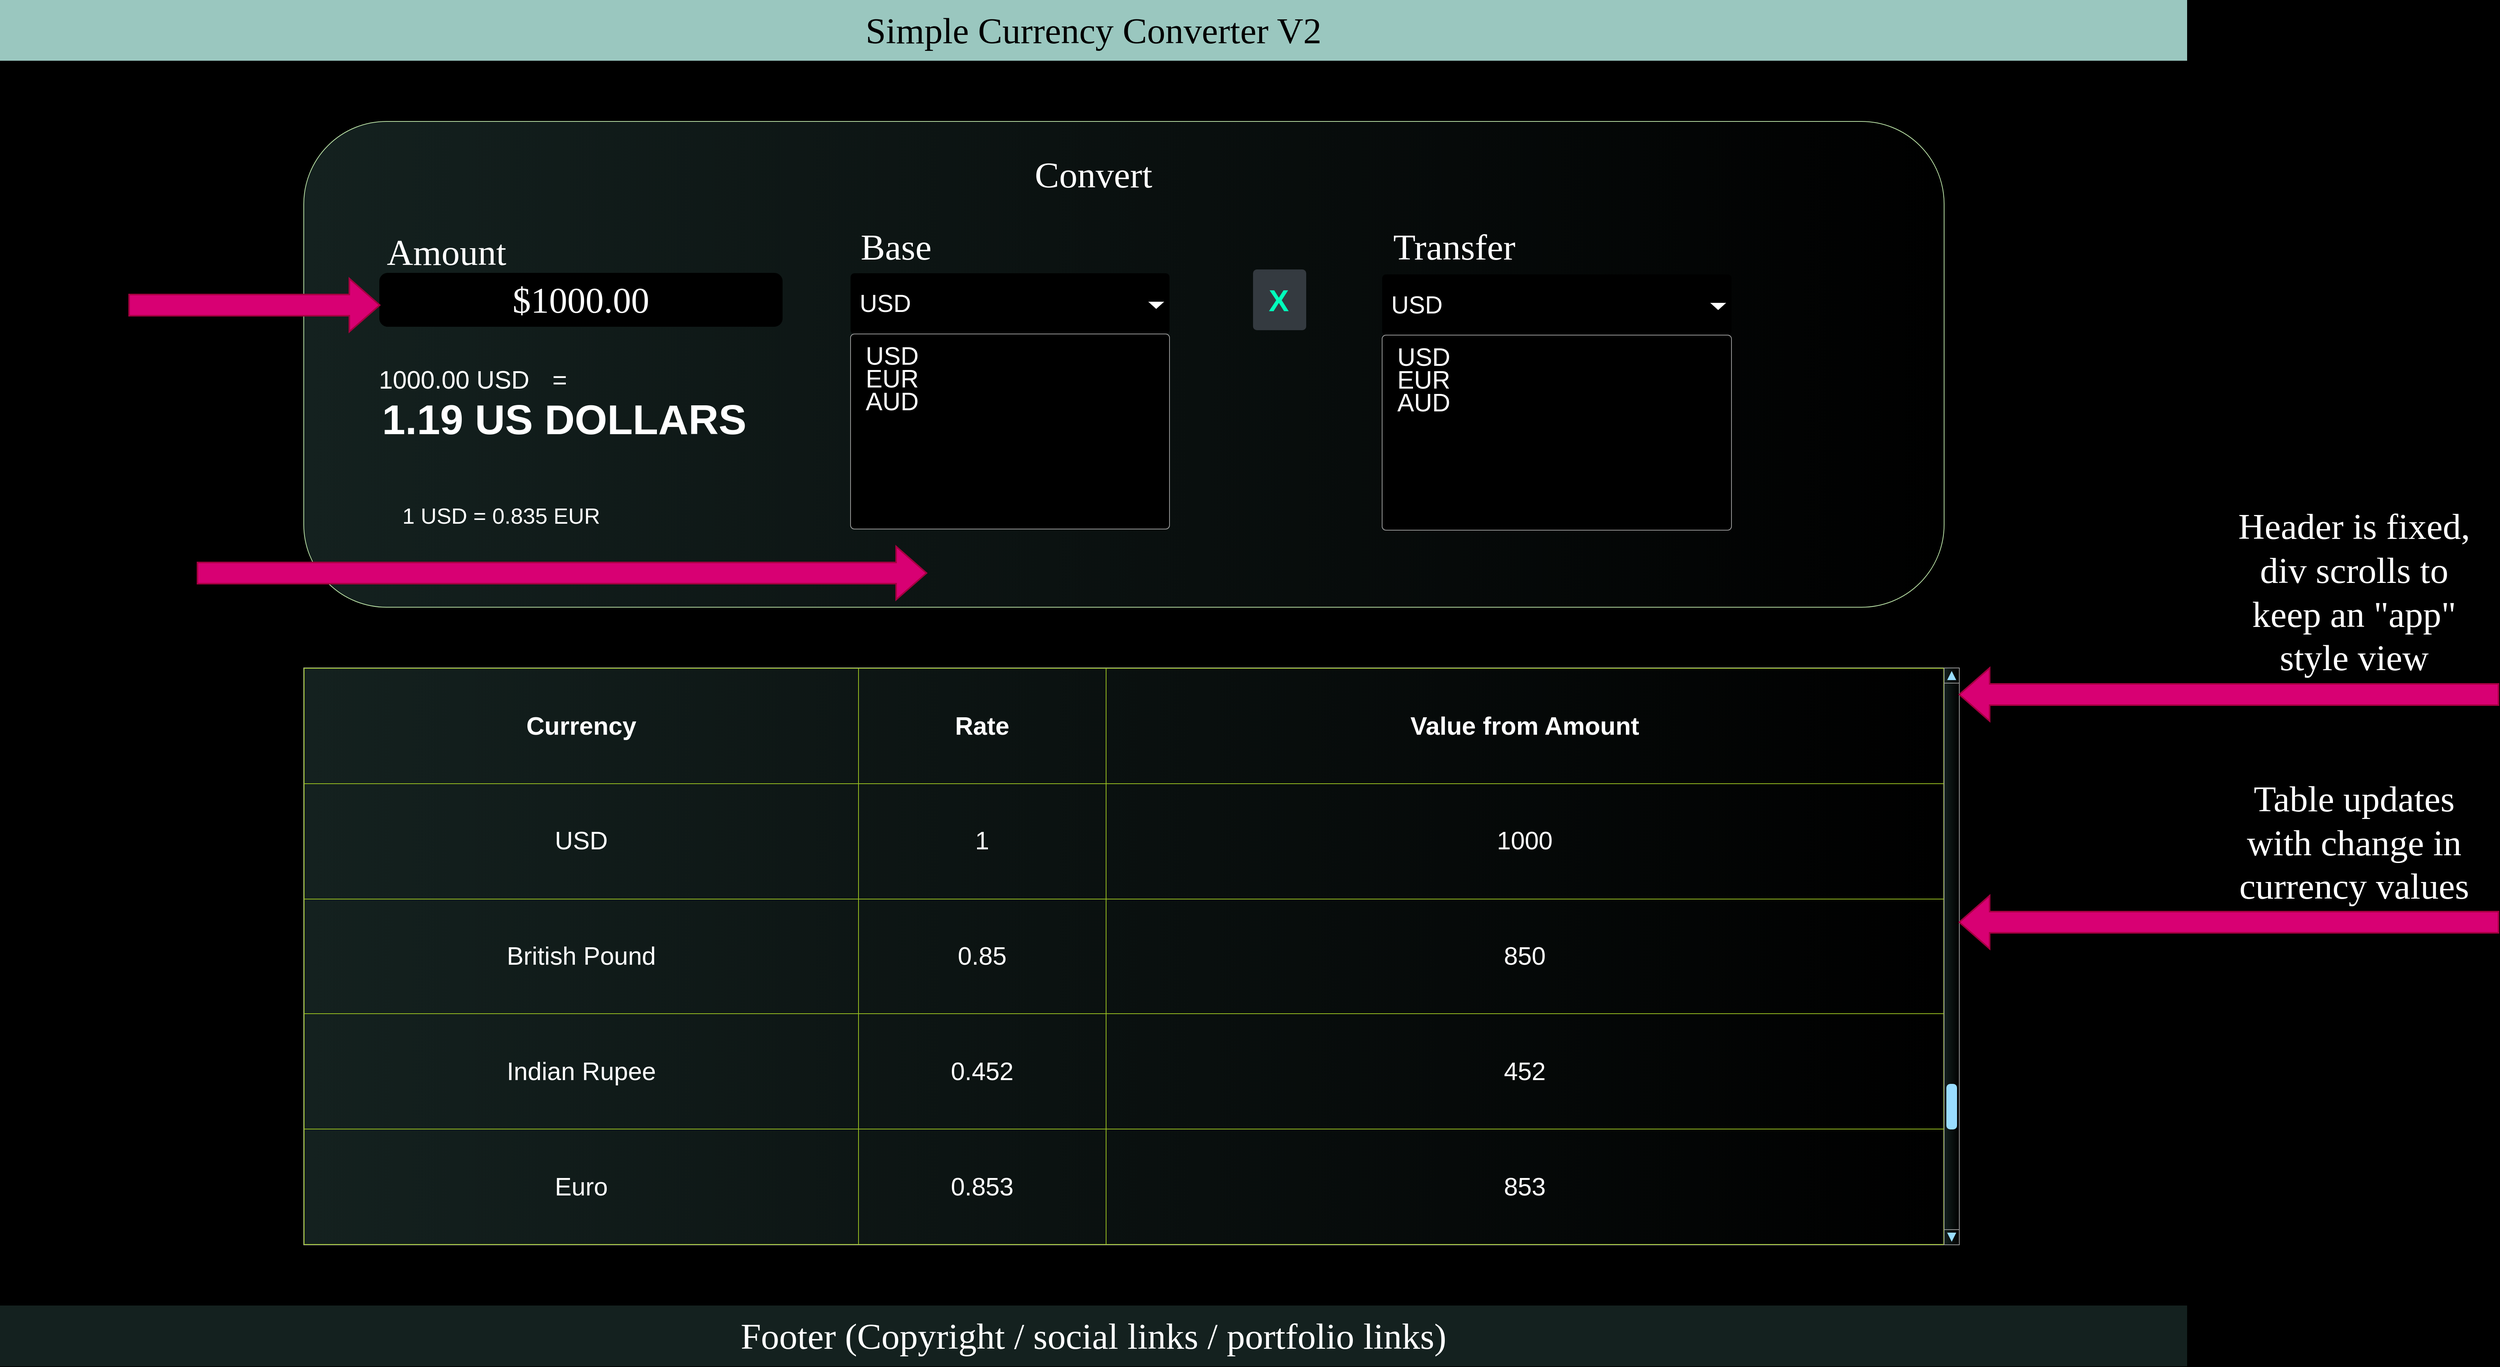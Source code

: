 <mxfile version="14.5.1" type="device" pages="2"><diagram name="High Res Desktop- Dark Theme" id="c9db0220-8083-56f3-ca83-edcdcd058819"><mxGraphModel dx="4063" dy="2483" grid="1" gridSize="10" guides="1" tooltips="1" connect="1" arrows="1" fold="1" page="1" pageScale="1.5" pageWidth="1920" pageHeight="1200" background="#000000" math="0" shadow="0"><root><mxCell id="0" style=";html=1;"/><mxCell id="1" style=";html=1;" parent="0"/><mxCell id="3d76a8aef4d5c911-1" value="" style="html=1;shadow=0;dashed=0;shape=mxgraph.bootstrap.rect;strokeColor=none;whiteSpace=wrap;rounded=0;fontSize=12;align=center;fontColor=#000000;fillColor=#9AC7BF;" parent="1" vertex="1"><mxGeometry width="2880" height="80" as="geometry"/></mxCell><mxCell id="3d76a8aef4d5c911-2" value="Simple Currency Converter V2" style="html=1;shadow=0;dashed=0;fillColor=none;strokeColor=none;shape=mxgraph.bootstrap.rect;fontSize=48;whiteSpace=wrap;fontFamily=Verdana;fontColor=#000000;" parent="3d76a8aef4d5c911-1" vertex="1"><mxGeometry width="2880" height="80" as="geometry"/></mxCell><mxCell id="T5uxMtvGz3nLlUjjrBec-2" value="" style="rounded=1;whiteSpace=wrap;html=1;fontFamily=Verdana;fontSize=48;fontColor=#000000;gradientColor=#000000;fillColor=#14211F;gradientDirection=east;strokeColor=#B9E0A5;arcSize=17;" parent="1" vertex="1"><mxGeometry x="400" y="160" width="2160" height="640" as="geometry"/></mxCell><mxCell id="T5uxMtvGz3nLlUjjrBec-3" value="Convert" style="text;html=1;strokeColor=none;fillColor=none;align=center;verticalAlign=middle;whiteSpace=wrap;rounded=0;fontFamily=Verdana;fontSize=48;fontColor=#FFFFFF;" parent="1" vertex="1"><mxGeometry x="1330" y="200" width="220" height="60" as="geometry"/></mxCell><mxCell id="T5uxMtvGz3nLlUjjrBec-4" value="$1000.00" style="rounded=1;whiteSpace=wrap;html=1;fontFamily=Verdana;fontSize=48;fillColor=#000000;fontColor=#FFFFFF;" parent="1" vertex="1"><mxGeometry x="500" y="360" width="530" height="70" as="geometry"/></mxCell><mxCell id="T5uxMtvGz3nLlUjjrBec-5" value="Amount" style="text;html=1;strokeColor=none;fillColor=none;align=center;verticalAlign=middle;whiteSpace=wrap;rounded=0;fontFamily=Verdana;fontSize=48;fontColor=#FFFFFF;" parent="1" vertex="1"><mxGeometry x="493" y="301.5" width="190" height="60" as="geometry"/></mxCell><mxCell id="v4L4IDuGfsxU-OPa2_Ra-1" value="&lt;font style=&quot;font-size: 32px&quot;&gt;USD&lt;/font&gt;" style="html=1;shadow=0;dashed=0;shape=mxgraph.bootstrap.rrect;rSize=5;strokeColor=none;strokeWidth=1;fontColor=#ffffff;whiteSpace=wrap;align=left;verticalAlign=middle;fontStyle=0;fontSize=14;spacingLeft=10;fillColor=#000000;" parent="1" vertex="1"><mxGeometry x="1120" y="360" width="420" height="80" as="geometry"/></mxCell><mxCell id="v4L4IDuGfsxU-OPa2_Ra-2" value="" style="shape=triangle;direction=south;fillColor=#ffffff;strokeColor=none;perimeter=none;" parent="v4L4IDuGfsxU-OPa2_Ra-1" vertex="1"><mxGeometry x="1" y="0.5" width="21" height="9.5" relative="1" as="geometry"><mxPoint x="-28" y="-2.5" as="offset"/></mxGeometry></mxCell><mxCell id="v4L4IDuGfsxU-OPa2_Ra-3" value="" style="html=1;shadow=0;dashed=0;shape=mxgraph.bootstrap.rrect;rSize=5;strokeColor=#999999;fillColor=#000000;" parent="1" vertex="1"><mxGeometry x="1120" y="440" width="420" height="257" as="geometry"/></mxCell><mxCell id="v4L4IDuGfsxU-OPa2_Ra-4" value="USD" style="fillColor=none;strokeColor=none;align=left;spacing=20;fontSize=33;fontColor=#FFFFFF;" parent="v4L4IDuGfsxU-OPa2_Ra-3" vertex="1"><mxGeometry width="170" height="30" relative="1" as="geometry"><mxPoint y="10" as="offset"/></mxGeometry></mxCell><mxCell id="v4L4IDuGfsxU-OPa2_Ra-5" value="EUR" style="fillColor=none;strokeColor=none;align=left;spacing=20;fontSize=33;fontColor=#FFFFFF;" parent="v4L4IDuGfsxU-OPa2_Ra-3" vertex="1"><mxGeometry width="170" height="30" relative="1" as="geometry"><mxPoint y="40" as="offset"/></mxGeometry></mxCell><mxCell id="v4L4IDuGfsxU-OPa2_Ra-6" value="AUD" style="fillColor=none;strokeColor=none;align=left;spacing=20;fontSize=33;fontColor=#FFFFFF;" parent="v4L4IDuGfsxU-OPa2_Ra-3" vertex="1"><mxGeometry width="170" height="30" relative="1" as="geometry"><mxPoint y="70" as="offset"/></mxGeometry></mxCell><mxCell id="v4L4IDuGfsxU-OPa2_Ra-8" value="&amp;nbsp; &amp;nbsp; &lt;font style=&quot;font-size: 40px&quot;&gt;X&lt;/font&gt;" style="html=1;shadow=0;dashed=0;shape=mxgraph.bootstrap.rrect;rSize=5;strokeColor=none;strokeWidth=1;fillColor=#343A40;whiteSpace=wrap;align=left;verticalAlign=middle;spacingLeft=0;fontStyle=1;fontSize=14;spacing=5;fontColor=#00FFBB;" parent="1" vertex="1"><mxGeometry x="1650" y="355" width="70" height="80" as="geometry"/></mxCell><mxCell id="v4L4IDuGfsxU-OPa2_Ra-9" value="&lt;font style=&quot;font-size: 32px&quot;&gt;USD&lt;/font&gt;" style="html=1;shadow=0;dashed=0;shape=mxgraph.bootstrap.rrect;rSize=5;strokeColor=none;strokeWidth=1;fontColor=#ffffff;whiteSpace=wrap;align=left;verticalAlign=middle;fontStyle=0;fontSize=14;spacingLeft=10;fillColor=#000000;" parent="1" vertex="1"><mxGeometry x="1820" y="361.5" width="460" height="80" as="geometry"/></mxCell><mxCell id="v4L4IDuGfsxU-OPa2_Ra-10" value="" style="shape=triangle;direction=south;fillColor=#ffffff;strokeColor=none;perimeter=none;" parent="v4L4IDuGfsxU-OPa2_Ra-9" vertex="1"><mxGeometry x="1" y="0.5" width="21" height="9.5" relative="1" as="geometry"><mxPoint x="-28" y="-2.5" as="offset"/></mxGeometry></mxCell><mxCell id="v4L4IDuGfsxU-OPa2_Ra-11" value="" style="html=1;shadow=0;dashed=0;shape=mxgraph.bootstrap.rrect;rSize=5;strokeColor=#999999;fillColor=#000000;" parent="1" vertex="1"><mxGeometry x="1820" y="441.5" width="460" height="257" as="geometry"/></mxCell><mxCell id="v4L4IDuGfsxU-OPa2_Ra-12" value="USD" style="fillColor=none;strokeColor=none;align=left;spacing=20;fontSize=33;fontColor=#FFFFFF;" parent="v4L4IDuGfsxU-OPa2_Ra-11" vertex="1"><mxGeometry width="170" height="30" relative="1" as="geometry"><mxPoint y="10" as="offset"/></mxGeometry></mxCell><mxCell id="v4L4IDuGfsxU-OPa2_Ra-13" value="EUR" style="fillColor=none;strokeColor=none;align=left;spacing=20;fontSize=33;fontColor=#FFFFFF;" parent="v4L4IDuGfsxU-OPa2_Ra-11" vertex="1"><mxGeometry width="170" height="30" relative="1" as="geometry"><mxPoint y="40" as="offset"/></mxGeometry></mxCell><mxCell id="v4L4IDuGfsxU-OPa2_Ra-14" value="AUD" style="fillColor=none;strokeColor=none;align=left;spacing=20;fontSize=33;fontColor=#FFFFFF;" parent="v4L4IDuGfsxU-OPa2_Ra-11" vertex="1"><mxGeometry width="170" height="30" relative="1" as="geometry"><mxPoint y="70" as="offset"/></mxGeometry></mxCell><mxCell id="v4L4IDuGfsxU-OPa2_Ra-15" value="&lt;table border=&quot;1&quot; width=&quot;100%&quot; cellpadding=&quot;4&quot; style=&quot;width: 100% ; height: 100% ; border-collapse: collapse&quot;&gt;&lt;tbody&gt;&lt;tr style=&quot;border: 1px solid rgb(152, 191, 33);&quot;&gt;&lt;th&gt;Currency&lt;/th&gt;&lt;th&gt;Rate&lt;/th&gt;&lt;th&gt;Value from Amount&lt;/th&gt;&lt;/tr&gt;&lt;tr style=&quot;border: 1px solid #98bf21&quot;&gt;&lt;td&gt;USD&lt;/td&gt;&lt;td&gt;1&lt;/td&gt;&lt;td&gt;1000&lt;/td&gt;&lt;/tr&gt;&lt;tr style=&quot;border: 1px solid rgb(152, 191, 33);&quot;&gt;&lt;td&gt;British Pound&lt;/td&gt;&lt;td&gt;0.85&lt;/td&gt;&lt;td&gt;850&lt;/td&gt;&lt;/tr&gt;&lt;tr style=&quot;border: 1px solid #98bf21&quot;&gt;&lt;td&gt;Indian Rupee&lt;/td&gt;&lt;td&gt;0.452&lt;/td&gt;&lt;td&gt;452&lt;/td&gt;&lt;/tr&gt;&lt;tr style=&quot;border: 1px solid rgb(152, 191, 33);&quot;&gt;&lt;td&gt;Euro&lt;/td&gt;&lt;td&gt;0.853&lt;/td&gt;&lt;td&gt;853&lt;/td&gt;&lt;/tr&gt;&lt;/tbody&gt;&lt;/table&gt;" style="text;html=1;strokeColor=#c0c0c0;overflow=fill;rounded=0;fontSize=33;glass=0;shadow=1;sketch=0;labelBackgroundColor=none;gradientDirection=east;fillColor=#14211F;gradientColor=#000000;fontColor=#FFFFFF;align=center;" parent="1" vertex="1"><mxGeometry x="400" y="880" width="2160" height="760" as="geometry"/></mxCell><mxCell id="v4L4IDuGfsxU-OPa2_Ra-17" value="Footer (Copyright / social links / portfolio links)" style="html=1;shadow=0;dashed=0;strokeColor=none;shape=mxgraph.bootstrap.rect;fontSize=48;whiteSpace=wrap;fontFamily=Verdana;fillColor=#14211F;fontColor=#FFFFFF;" parent="1" vertex="1"><mxGeometry y="1720" width="2880" height="80" as="geometry"/></mxCell><mxCell id="v4L4IDuGfsxU-OPa2_Ra-18" value="" style="verticalLabelPosition=bottom;shadow=0;dashed=0;align=center;html=1;verticalAlign=top;strokeWidth=1;shape=mxgraph.mockup.navigation.scrollBar;strokeColor=#999999;barPos=20;fillColor2=#99ddff;strokeColor2=none;direction=north;rounded=0;glass=0;labelBackgroundColor=none;sketch=0;fillColor=#14211F;gradientColor=#000000;fontSize=33;fontColor=#FFFFFF;" parent="1" vertex="1"><mxGeometry x="2560" y="880" width="20" height="760" as="geometry"/></mxCell><mxCell id="v4L4IDuGfsxU-OPa2_Ra-19" value="1000.00 USD" style="text;html=1;strokeColor=none;fillColor=none;align=center;verticalAlign=middle;whiteSpace=wrap;rounded=0;shadow=1;glass=0;labelBackgroundColor=none;sketch=0;fontSize=33;fontColor=#FFFFFF;" parent="1" vertex="1"><mxGeometry x="493" y="490" width="210" height="20" as="geometry"/></mxCell><mxCell id="v4L4IDuGfsxU-OPa2_Ra-20" value="=" style="text;html=1;strokeColor=none;fillColor=none;align=center;verticalAlign=middle;whiteSpace=wrap;rounded=0;shadow=1;glass=0;labelBackgroundColor=none;sketch=0;fontSize=33;fontColor=#FFFFFF;" parent="1" vertex="1"><mxGeometry x="717" y="490" width="40" height="20" as="geometry"/></mxCell><mxCell id="v4L4IDuGfsxU-OPa2_Ra-21" value="&lt;font style=&quot;font-size: 55px;&quot;&gt;&lt;b style=&quot;font-size: 55px;&quot;&gt;1.19 US DOLLARS&lt;/b&gt;&lt;/font&gt;" style="text;html=1;strokeColor=none;fillColor=none;align=center;verticalAlign=middle;whiteSpace=wrap;rounded=0;shadow=1;glass=0;labelBackgroundColor=none;sketch=0;fontSize=55;fontColor=#FFFFFF;" parent="1" vertex="1"><mxGeometry x="478" y="502" width="530" height="100" as="geometry"/></mxCell><mxCell id="v4L4IDuGfsxU-OPa2_Ra-22" value="&lt;font style=&quot;font-size: 29px&quot;&gt;1 USD = 0.835 EUR&lt;/font&gt;" style="text;html=1;strokeColor=none;fillColor=none;align=center;verticalAlign=middle;whiteSpace=wrap;rounded=0;shadow=1;glass=0;labelBackgroundColor=none;sketch=0;fontSize=55;fontColor=#FFFFFF;" parent="1" vertex="1"><mxGeometry x="500" y="650" width="320" height="40" as="geometry"/></mxCell><mxCell id="7ESwubPH4NjXyVW5Gyvt-1" value="" style="verticalLabelPosition=bottom;verticalAlign=top;html=1;strokeWidth=2;shape=mxgraph.arrows2.arrow;dy=0.6;dx=40;notch=0;fillColor=#d80073;strokeColor=#A50040;fontColor=#ffffff;" vertex="1" parent="1"><mxGeometry x="170" y="367" width="330" height="70" as="geometry"/></mxCell><mxCell id="7ESwubPH4NjXyVW5Gyvt-2" value="&lt;font style=&quot;font-size: 48px&quot;&gt;Dropdown&lt;br&gt;search enabled&lt;br&gt;&lt;/font&gt;" style="text;html=1;strokeColor=none;fillColor=none;align=center;verticalAlign=middle;whiteSpace=wrap;rounded=0;" vertex="1" parent="1"><mxGeometry x="10" y="666" width="245" height="180" as="geometry"/></mxCell><mxCell id="7ESwubPH4NjXyVW5Gyvt-3" value="Dynamic updates" style="text;html=1;strokeColor=none;fillColor=none;align=center;verticalAlign=middle;whiteSpace=wrap;rounded=0;fontSize=48;" vertex="1" parent="1"><mxGeometry x="10" y="270" width="310" height="110" as="geometry"/></mxCell><mxCell id="7ESwubPH4NjXyVW5Gyvt-4" value="" style="verticalLabelPosition=bottom;verticalAlign=top;html=1;strokeWidth=2;shape=mxgraph.arrows2.arrow;dy=0.6;dx=40;notch=0;fillColor=#d80073;strokeColor=#A50040;fontColor=#ffffff;" vertex="1" parent="1"><mxGeometry x="260" y="720" width="960" height="70" as="geometry"/></mxCell><mxCell id="7ESwubPH4NjXyVW5Gyvt-8" value="Base" style="text;html=1;strokeColor=none;fillColor=none;align=center;verticalAlign=middle;whiteSpace=wrap;rounded=0;fontFamily=Verdana;fontSize=48;fontColor=#FFFFFF;" vertex="1" parent="1"><mxGeometry x="1120" y="295" width="120" height="60" as="geometry"/></mxCell><mxCell id="7ESwubPH4NjXyVW5Gyvt-9" value="Transfer" style="text;html=1;strokeColor=none;fillColor=none;align=center;verticalAlign=middle;whiteSpace=wrap;rounded=0;fontFamily=Verdana;fontSize=48;fontColor=#FFFFFF;" vertex="1" parent="1"><mxGeometry x="1820" y="295" width="190" height="60" as="geometry"/></mxCell><mxCell id="7ESwubPH4NjXyVW5Gyvt-12" value="" style="verticalLabelPosition=bottom;verticalAlign=top;html=1;strokeWidth=2;shape=mxgraph.arrows2.arrow;dy=0.6;dx=40;notch=0;fillColor=#d80073;strokeColor=#A50040;fontColor=#ffffff;direction=west;" vertex="1" parent="1"><mxGeometry x="2580" y="1180" width="710" height="70" as="geometry"/></mxCell><mxCell id="7ESwubPH4NjXyVW5Gyvt-13" value="Table updates with change in currency values" style="text;html=1;strokeColor=none;fillColor=none;align=center;verticalAlign=middle;whiteSpace=wrap;rounded=0;fontFamily=Verdana;fontSize=48;fontColor=#FFFFFF;" vertex="1" parent="1"><mxGeometry x="2930" y="1020" width="340" height="180" as="geometry"/></mxCell><mxCell id="GSO44OLf7tMESPtLahI2-1" value="" style="verticalLabelPosition=bottom;verticalAlign=top;html=1;strokeWidth=2;shape=mxgraph.arrows2.arrow;dy=0.6;dx=40;notch=0;fillColor=#d80073;strokeColor=#A50040;fontColor=#ffffff;direction=west;" vertex="1" parent="1"><mxGeometry x="2580" y="880" width="710" height="70" as="geometry"/></mxCell><mxCell id="GSO44OLf7tMESPtLahI2-2" value="Header is fixed, div scrolls to keep an &quot;app&quot; style view" style="text;html=1;strokeColor=none;fillColor=none;align=center;verticalAlign=middle;whiteSpace=wrap;rounded=0;fontFamily=Verdana;fontSize=48;fontColor=#FFFFFF;" vertex="1" parent="1"><mxGeometry x="2930" y="660" width="340" height="240" as="geometry"/></mxCell></root></mxGraphModel></diagram><diagram id="MQgViBeWBp0QXXNIw9-8" name="Mobile"><mxGraphModel dx="1422" dy="2469" grid="1" gridSize="10" guides="1" tooltips="1" connect="1" arrows="1" fold="1" page="1" pageScale="1" pageWidth="900" pageHeight="1600" math="0" shadow="0"><root><mxCell id="6bhkzdZecgzdLZQ1P9Hh-0"/><mxCell id="6bhkzdZecgzdLZQ1P9Hh-1" parent="6bhkzdZecgzdLZQ1P9Hh-0"/><mxCell id="V8axOAWD4lM9mhZxHADr-0" value="" style="rounded=0;whiteSpace=wrap;html=1;shadow=1;glass=0;labelBackgroundColor=none;sketch=0;strokeColor=#B9E0A5;fontSize=55;fontColor=#FFFFFF;align=center;fillColor=#9AC7BF;" parent="6bhkzdZecgzdLZQ1P9Hh-1" vertex="1"><mxGeometry width="890" height="60" as="geometry"/></mxCell><mxCell id="9l9BjW0ocV0Rt2IYtcS7-0" value="Simple Currency Converter V2" style="html=1;shadow=0;dashed=0;fillColor=none;strokeColor=none;shape=mxgraph.bootstrap.rect;fontSize=48;whiteSpace=wrap;fontFamily=Verdana;fontColor=#000000;" parent="6bhkzdZecgzdLZQ1P9Hh-1" vertex="1"><mxGeometry width="880" height="60" as="geometry"/></mxCell><mxCell id="7d-FpuHseE9iG-YFpYF1-0" value="Footer (Copyright / social links / portfolio links)" style="html=1;shadow=0;dashed=0;strokeColor=none;shape=mxgraph.bootstrap.rect;fontSize=35;whiteSpace=wrap;fontFamily=Verdana;fillColor=#14211F;fontColor=#FFFFFF;" parent="6bhkzdZecgzdLZQ1P9Hh-1" vertex="1"><mxGeometry y="1520" width="900" height="80" as="geometry"/></mxCell><mxCell id="n00AFG77NUZbtoRCofze-0" value="" style="rounded=1;whiteSpace=wrap;html=1;fontFamily=Verdana;fontSize=48;fontColor=#000000;gradientColor=#000000;fillColor=#14211F;gradientDirection=east;strokeColor=#B9E0A5;arcSize=7;" parent="6bhkzdZecgzdLZQ1P9Hh-1" vertex="1"><mxGeometry x="10" y="100" width="870" height="700" as="geometry"/></mxCell><mxCell id="n00AFG77NUZbtoRCofze-1" value="Convert" style="text;html=1;strokeColor=none;fillColor=none;align=center;verticalAlign=middle;whiteSpace=wrap;rounded=0;fontFamily=Verdana;fontSize=28;fontColor=#FFFFFF;" parent="6bhkzdZecgzdLZQ1P9Hh-1" vertex="1"><mxGeometry x="295" y="120" width="220" height="60" as="geometry"/></mxCell><mxCell id="n00AFG77NUZbtoRCofze-2" value="&lt;font style=&quot;font-size: 28px&quot;&gt;$1000.00&lt;/font&gt;" style="rounded=1;whiteSpace=wrap;html=1;fontFamily=Verdana;fontSize=48;fillColor=#000000;fontColor=#FFFFFF;" parent="6bhkzdZecgzdLZQ1P9Hh-1" vertex="1"><mxGeometry x="110" y="220" width="220" height="70" as="geometry"/></mxCell><mxCell id="n00AFG77NUZbtoRCofze-3" value="&lt;font style=&quot;font-size: 28px&quot;&gt;Amount&lt;/font&gt;" style="text;html=1;strokeColor=none;fillColor=none;align=center;verticalAlign=middle;whiteSpace=wrap;rounded=0;fontFamily=Verdana;fontSize=48;fontColor=#FFFFFF;" parent="6bhkzdZecgzdLZQ1P9Hh-1" vertex="1"><mxGeometry x="140" y="190" width="40" height="20" as="geometry"/></mxCell><mxCell id="n00AFG77NUZbtoRCofze-4" value="&lt;font style=&quot;font-size: 18px&quot;&gt;USD&lt;/font&gt;" style="html=1;shadow=0;dashed=0;shape=mxgraph.bootstrap.rrect;rSize=5;strokeColor=none;strokeWidth=1;fontColor=#ffffff;whiteSpace=wrap;align=left;verticalAlign=middle;fontStyle=0;fontSize=14;spacingLeft=10;fillColor=#000000;" parent="6bhkzdZecgzdLZQ1P9Hh-1" vertex="1"><mxGeometry x="200" y="330" width="140" height="80" as="geometry"/></mxCell><mxCell id="n00AFG77NUZbtoRCofze-5" value="" style="shape=triangle;direction=south;fillColor=#ffffff;strokeColor=none;perimeter=none;" parent="n00AFG77NUZbtoRCofze-4" vertex="1"><mxGeometry x="1" y="0.5" width="21" height="9.5" relative="1" as="geometry"><mxPoint x="-28" y="-2.5" as="offset"/></mxGeometry></mxCell><mxCell id="n00AFG77NUZbtoRCofze-6" value="" style="html=1;shadow=0;dashed=0;shape=mxgraph.bootstrap.rrect;rSize=5;strokeColor=#999999;fillColor=#000000;" parent="6bhkzdZecgzdLZQ1P9Hh-1" vertex="1"><mxGeometry x="200" y="410" width="140" height="257" as="geometry"/></mxCell><mxCell id="n00AFG77NUZbtoRCofze-7" value="USD" style="fillColor=none;strokeColor=none;align=left;spacing=20;fontSize=18;fontColor=#FFFFFF;" parent="n00AFG77NUZbtoRCofze-6" vertex="1"><mxGeometry width="170" height="30" relative="1" as="geometry"><mxPoint y="10" as="offset"/></mxGeometry></mxCell><mxCell id="n00AFG77NUZbtoRCofze-8" value="EUR" style="fillColor=none;strokeColor=none;align=left;spacing=20;fontSize=18;fontColor=#FFFFFF;" parent="n00AFG77NUZbtoRCofze-6" vertex="1"><mxGeometry width="170" height="30" relative="1" as="geometry"><mxPoint y="40" as="offset"/></mxGeometry></mxCell><mxCell id="n00AFG77NUZbtoRCofze-9" value="AUD" style="fillColor=none;strokeColor=none;align=left;spacing=20;fontSize=18;fontColor=#FFFFFF;" parent="n00AFG77NUZbtoRCofze-6" vertex="1"><mxGeometry width="170" height="30" relative="1" as="geometry"><mxPoint y="70" as="offset"/></mxGeometry></mxCell><mxCell id="n00AFG77NUZbtoRCofze-10" value="&amp;nbsp; &amp;nbsp; &lt;font style=&quot;font-size: 40px&quot;&gt;X&lt;/font&gt;" style="html=1;shadow=0;dashed=0;shape=mxgraph.bootstrap.rrect;rSize=5;strokeColor=none;strokeWidth=1;fillColor=#343A40;whiteSpace=wrap;align=left;verticalAlign=middle;spacingLeft=0;fontStyle=1;fontSize=14;spacing=5;fontColor=#00FFBB;" parent="6bhkzdZecgzdLZQ1P9Hh-1" vertex="1"><mxGeometry x="370" y="331.5" width="70" height="80" as="geometry"/></mxCell><mxCell id="n00AFG77NUZbtoRCofze-11" value="&lt;font style=&quot;font-size: 18px&quot;&gt;USD&lt;/font&gt;" style="html=1;shadow=0;dashed=0;shape=mxgraph.bootstrap.rrect;rSize=5;strokeColor=none;strokeWidth=1;fontColor=#ffffff;whiteSpace=wrap;align=left;verticalAlign=middle;fontStyle=0;fontSize=14;spacingLeft=10;fillColor=#000000;" parent="6bhkzdZecgzdLZQ1P9Hh-1" vertex="1"><mxGeometry x="470" y="330" width="140" height="80" as="geometry"/></mxCell><mxCell id="n00AFG77NUZbtoRCofze-12" value="" style="shape=triangle;direction=south;fillColor=#ffffff;strokeColor=none;perimeter=none;" parent="n00AFG77NUZbtoRCofze-11" vertex="1"><mxGeometry x="1" y="0.5" width="21" height="9.5" relative="1" as="geometry"><mxPoint x="-28" y="-2.5" as="offset"/></mxGeometry></mxCell><mxCell id="n00AFG77NUZbtoRCofze-13" value="" style="html=1;shadow=0;dashed=0;shape=mxgraph.bootstrap.rrect;rSize=5;strokeColor=#999999;fillColor=#000000;" parent="6bhkzdZecgzdLZQ1P9Hh-1" vertex="1"><mxGeometry x="470" y="411.5" width="140" height="257" as="geometry"/></mxCell><mxCell id="n00AFG77NUZbtoRCofze-14" value="USD" style="fillColor=none;strokeColor=none;align=left;spacing=20;fontSize=18;fontColor=#FFFFFF;" parent="n00AFG77NUZbtoRCofze-13" vertex="1"><mxGeometry width="170" height="30" relative="1" as="geometry"><mxPoint y="10" as="offset"/></mxGeometry></mxCell><mxCell id="n00AFG77NUZbtoRCofze-15" value="EUR" style="fillColor=none;strokeColor=none;align=left;spacing=20;fontSize=18;fontColor=#FFFFFF;" parent="n00AFG77NUZbtoRCofze-13" vertex="1"><mxGeometry width="170" height="30" relative="1" as="geometry"><mxPoint y="40" as="offset"/></mxGeometry></mxCell><mxCell id="n00AFG77NUZbtoRCofze-16" value="AUD" style="fillColor=none;strokeColor=none;align=left;spacing=20;fontSize=18;fontColor=#FFFFFF;" parent="n00AFG77NUZbtoRCofze-13" vertex="1"><mxGeometry width="170" height="30" relative="1" as="geometry"><mxPoint y="70" as="offset"/></mxGeometry></mxCell><mxCell id="n00AFG77NUZbtoRCofze-17" value="&lt;table border=&quot;1&quot; width=&quot;100%&quot; cellpadding=&quot;4&quot; style=&quot;width: 100% ; height: 100% ; border-collapse: collapse&quot;&gt;&lt;tbody&gt;&lt;tr style=&quot;border: 1px solid rgb(152 , 191 , 33)&quot;&gt;&lt;th&gt;C&lt;/th&gt;&lt;th&gt;R&lt;/th&gt;&lt;th&gt;V&lt;/th&gt;&lt;/tr&gt;&lt;tr style=&quot;border: 1px solid #98bf21&quot;&gt;&lt;td&gt;USD&lt;/td&gt;&lt;td&gt;1&lt;/td&gt;&lt;td&gt;1000&lt;/td&gt;&lt;/tr&gt;&lt;tr style=&quot;border: 1px solid rgb(152 , 191 , 33)&quot;&gt;&lt;td&gt;BP&lt;/td&gt;&lt;td&gt;0.85&lt;/td&gt;&lt;td&gt;850&lt;/td&gt;&lt;/tr&gt;&lt;tr style=&quot;border: 1px solid #98bf21&quot;&gt;&lt;td&gt;IR&lt;/td&gt;&lt;td&gt;0.452&lt;/td&gt;&lt;td&gt;452&lt;/td&gt;&lt;/tr&gt;&lt;tr style=&quot;border: 1px solid rgb(152 , 191 , 33)&quot;&gt;&lt;td&gt;EU&lt;/td&gt;&lt;td&gt;0.853&lt;/td&gt;&lt;td&gt;853&lt;/td&gt;&lt;/tr&gt;&lt;/tbody&gt;&lt;/table&gt;" style="text;html=1;strokeColor=#c0c0c0;overflow=fill;rounded=0;fontSize=33;glass=0;shadow=1;sketch=0;labelBackgroundColor=none;gradientDirection=east;fillColor=#14211F;gradientColor=#000000;fontColor=#FFFFFF;align=center;" parent="6bhkzdZecgzdLZQ1P9Hh-1" vertex="1"><mxGeometry x="10" y="980" width="840" height="525" as="geometry"/></mxCell><mxCell id="n00AFG77NUZbtoRCofze-18" value="" style="verticalLabelPosition=bottom;shadow=0;dashed=0;align=center;html=1;verticalAlign=top;strokeWidth=1;shape=mxgraph.mockup.navigation.scrollBar;strokeColor=#999999;barPos=20;fillColor2=#99ddff;strokeColor2=none;direction=north;rounded=0;glass=0;labelBackgroundColor=none;sketch=0;fillColor=#14211F;gradientColor=#000000;fontSize=33;fontColor=#FFFFFF;" parent="6bhkzdZecgzdLZQ1P9Hh-1" vertex="1"><mxGeometry x="850" y="980" width="20" height="525" as="geometry"/></mxCell><mxCell id="n00AFG77NUZbtoRCofze-20" value="=" style="text;html=1;strokeColor=none;fillColor=none;align=center;verticalAlign=middle;whiteSpace=wrap;rounded=0;shadow=1;glass=0;labelBackgroundColor=none;sketch=0;fontSize=33;fontColor=#FFFFFF;" parent="6bhkzdZecgzdLZQ1P9Hh-1" vertex="1"><mxGeometry x="385" y="220" width="40" height="20" as="geometry"/></mxCell><mxCell id="n00AFG77NUZbtoRCofze-21" value="&lt;font size=&quot;1&quot;&gt;&lt;b style=&quot;font-size: 28px&quot;&gt;1.19 US DOLLARS&lt;/b&gt;&lt;/font&gt;" style="text;html=1;strokeColor=none;fillColor=none;align=center;verticalAlign=middle;whiteSpace=wrap;rounded=0;shadow=1;glass=0;labelBackgroundColor=none;sketch=0;fontSize=55;fontColor=#FFFFFF;" parent="6bhkzdZecgzdLZQ1P9Hh-1" vertex="1"><mxGeometry x="410" y="180" width="450" height="100" as="geometry"/></mxCell><mxCell id="n00AFG77NUZbtoRCofze-22" value="&lt;font style=&quot;font-size: 18px&quot;&gt;1 USD = 0.835 EUR&lt;/font&gt;" style="text;html=1;strokeColor=none;fillColor=none;align=center;verticalAlign=middle;whiteSpace=wrap;rounded=0;shadow=1;glass=0;labelBackgroundColor=none;sketch=0;fontSize=55;fontColor=#FFFFFF;" parent="6bhkzdZecgzdLZQ1P9Hh-1" vertex="1"><mxGeometry x="427" y="251.5" width="320" height="40" as="geometry"/></mxCell><mxCell id="qcV8FN7z433ax-Mg3DhH-1" value="" style="shape=callout;whiteSpace=wrap;html=1;perimeter=calloutPerimeter;fontSize=48;fillColor=#e6d0de;strokeColor=#996185;gradientColor=#d5739d;" vertex="1" parent="6bhkzdZecgzdLZQ1P9Hh-1"><mxGeometry x="60" y="-290" width="630" height="290" as="geometry"/></mxCell><mxCell id="qcV8FN7z433ax-Mg3DhH-2" value="Everything on this view functions the same as the desktop view" style="text;html=1;strokeColor=none;fillColor=none;align=center;verticalAlign=middle;whiteSpace=wrap;rounded=0;fontSize=48;" vertex="1" parent="6bhkzdZecgzdLZQ1P9Hh-1"><mxGeometry x="100" y="-270" width="560" height="220" as="geometry"/></mxCell></root></mxGraphModel></diagram></mxfile>